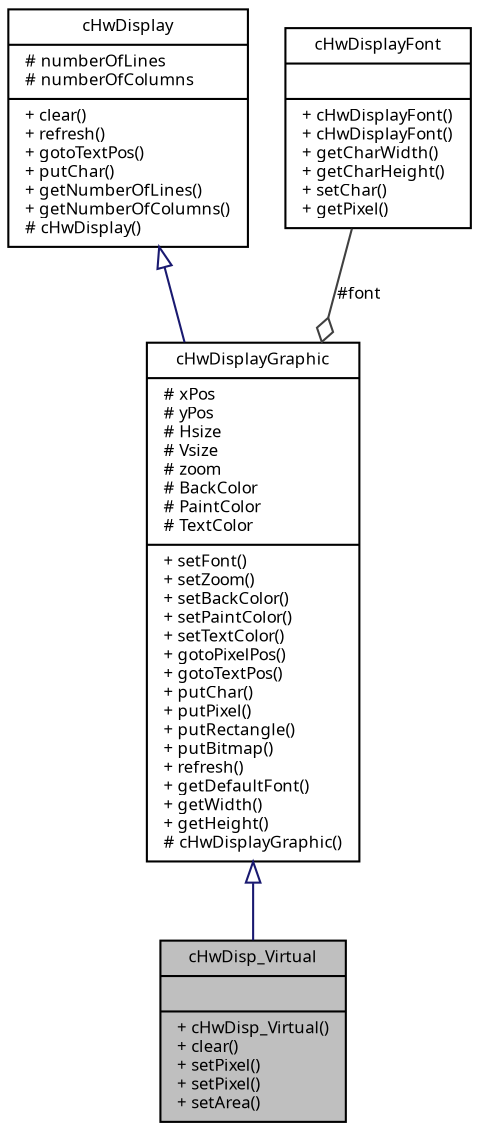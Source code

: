 digraph "cHwDisp_Virtual"
{
  edge [fontname="Sans",fontsize="8",labelfontname="Sans",labelfontsize="8"];
  node [fontname="Sans",fontsize="8",shape=record];
  Node1 [label="{cHwDisp_Virtual\n||+ cHwDisp_Virtual()\l+ clear()\l+ setPixel()\l+ setPixel()\l+ setArea()\l}",height=0.2,width=0.4,color="black", fillcolor="grey75", style="filled", fontcolor="black"];
  Node2 -> Node1 [dir="back",color="midnightblue",fontsize="8",style="solid",arrowtail="onormal",fontname="Sans"];
  Node2 [label="{cHwDisplayGraphic\n|# xPos\l# yPos\l# Hsize\l# Vsize\l# zoom\l# BackColor\l# PaintColor\l# TextColor\l|+ setFont()\l+ setZoom()\l+ setBackColor()\l+ setPaintColor()\l+ setTextColor()\l+ gotoPixelPos()\l+ gotoTextPos()\l+ putChar()\l+ putPixel()\l+ putRectangle()\l+ putBitmap()\l+ refresh()\l+ getDefaultFont()\l+ getWidth()\l+ getHeight()\l# cHwDisplayGraphic()\l}",height=0.2,width=0.4,color="black", fillcolor="white", style="filled",URL="$classc_hw_display_graphic.html",tooltip="Abstract class supporting graphic displays. "];
  Node3 -> Node2 [dir="back",color="midnightblue",fontsize="8",style="solid",arrowtail="onormal",fontname="Sans"];
  Node3 [label="{cHwDisplay\n|# numberOfLines\l# numberOfColumns\l|+ clear()\l+ refresh()\l+ gotoTextPos()\l+ putChar()\l+ getNumberOfLines()\l+ getNumberOfColumns()\l# cHwDisplay()\l}",height=0.2,width=0.4,color="black", fillcolor="white", style="filled",URL="$classc_hw_display.html",tooltip="Abtract class supporting display hardware. "];
  Node4 -> Node2 [color="grey25",fontsize="8",style="solid",label=" #font" ,arrowhead="odiamond",fontname="Sans"];
  Node4 [label="{cHwDisplayFont\n||+ cHwDisplayFont()\l+ cHwDisplayFont()\l+ getCharWidth()\l+ getCharHeight()\l+ setChar()\l+ getPixel()\l}",height=0.2,width=0.4,color="black", fillcolor="white", style="filled",URL="$classc_hw_display_font.html",tooltip="Font manager. "];
}
